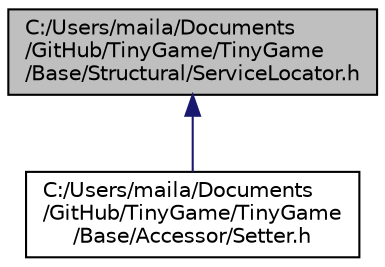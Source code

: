 digraph "C:/Users/maila/Documents/GitHub/TinyGame/TinyGame/Base/Structural/ServiceLocator.h"
{
 // LATEX_PDF_SIZE
  edge [fontname="Helvetica",fontsize="10",labelfontname="Helvetica",labelfontsize="10"];
  node [fontname="Helvetica",fontsize="10",shape=record];
  Node1 [label="C:/Users/maila/Documents\l/GitHub/TinyGame/TinyGame\l/Base/Structural/ServiceLocator.h",height=0.2,width=0.4,color="black", fillcolor="grey75", style="filled", fontcolor="black",tooltip=" "];
  Node1 -> Node2 [dir="back",color="midnightblue",fontsize="10",style="solid"];
  Node2 [label="C:/Users/maila/Documents\l/GitHub/TinyGame/TinyGame\l/Base/Accessor/Setter.h",height=0.2,width=0.4,color="black", fillcolor="white", style="filled",URL="$_setter_8h.html",tooltip="ゲッター"];
}
